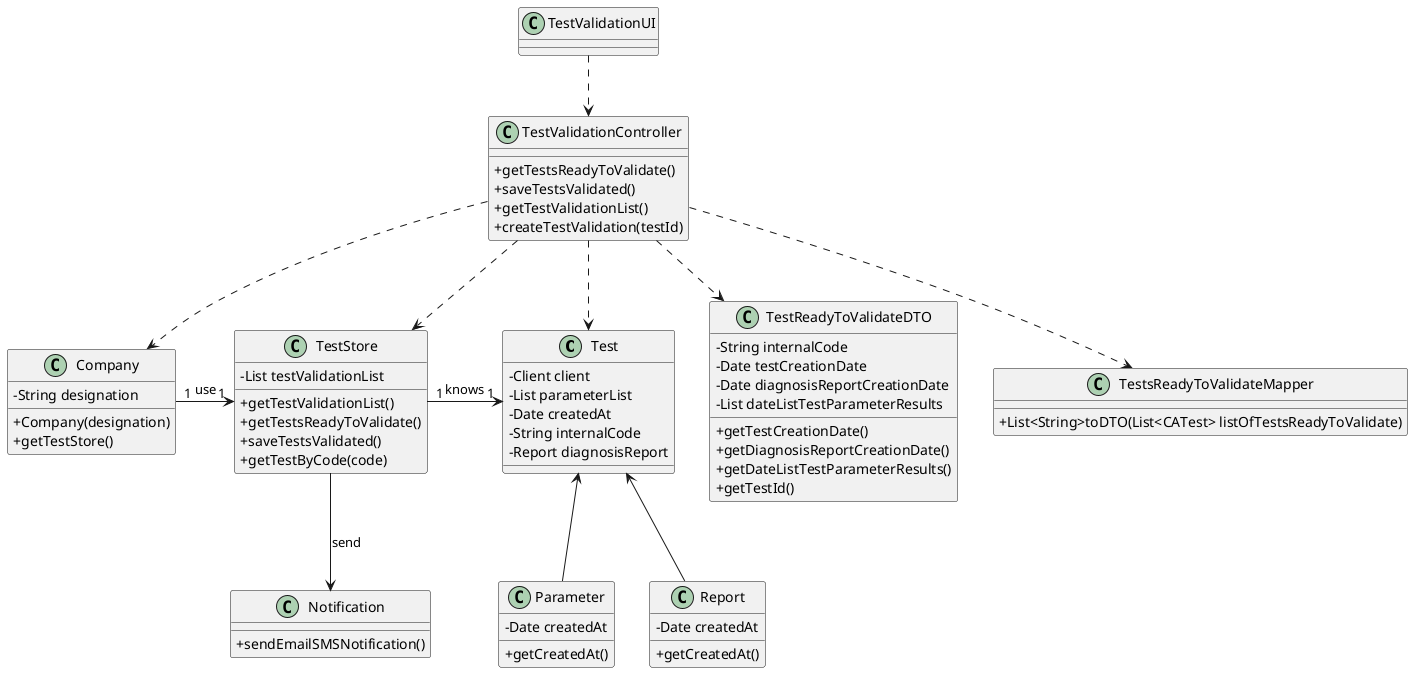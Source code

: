 @startuml
skinparam classAttributeIconSize 0

class Test {
  - Client client
  - List parameterList
  - Date createdAt
  - String internalCode
  - Report diagnosisReport
}

class Company {
  - String designation
  + Company(designation)
  + getTestStore()
}


class TestStore {
    - List testValidationList
    + getTestValidationList()
    + getTestsReadyToValidate()
    + saveTestsValidated()
    + getTestByCode(code)
}

class Parameter{
- Date createdAt
  + getCreatedAt()
}

class TestValidationController {
  + getTestsReadyToValidate()
  + saveTestsValidated()
  + getTestValidationList()
  + createTestValidation(testId)
}


class Report {
  - Date createdAt
  + getCreatedAt()
}


class Notification {
  + sendEmailSMSNotification()
}

class TestReadyToValidateDTO {
  -  String internalCode
  - Date testCreationDate
  - Date diagnosisReportCreationDate
  - List dateListTestParameterResults
  + getTestCreationDate()
  + getDiagnosisReportCreationDate()
  + getDateListTestParameterResults()
  + getTestId()
}

class TestsReadyToValidateMapper {
  + List<String>toDTO(List<CATest> listOfTestsReadyToValidate)
}

TestValidationUI ..> TestValidationController

TestValidationController ..> TestStore
TestValidationController ..> Company
TestValidationController ..> TestReadyToValidateDTO
TestValidationController ..> TestsReadyToValidateMapper
TestValidationController ..> Test

Company "1" -> "1" TestStore : use

TestStore "1" -> "1" Test : knows

Test <-- Report
Test <-- Parameter

TestStore --> Notification : send

@enduml